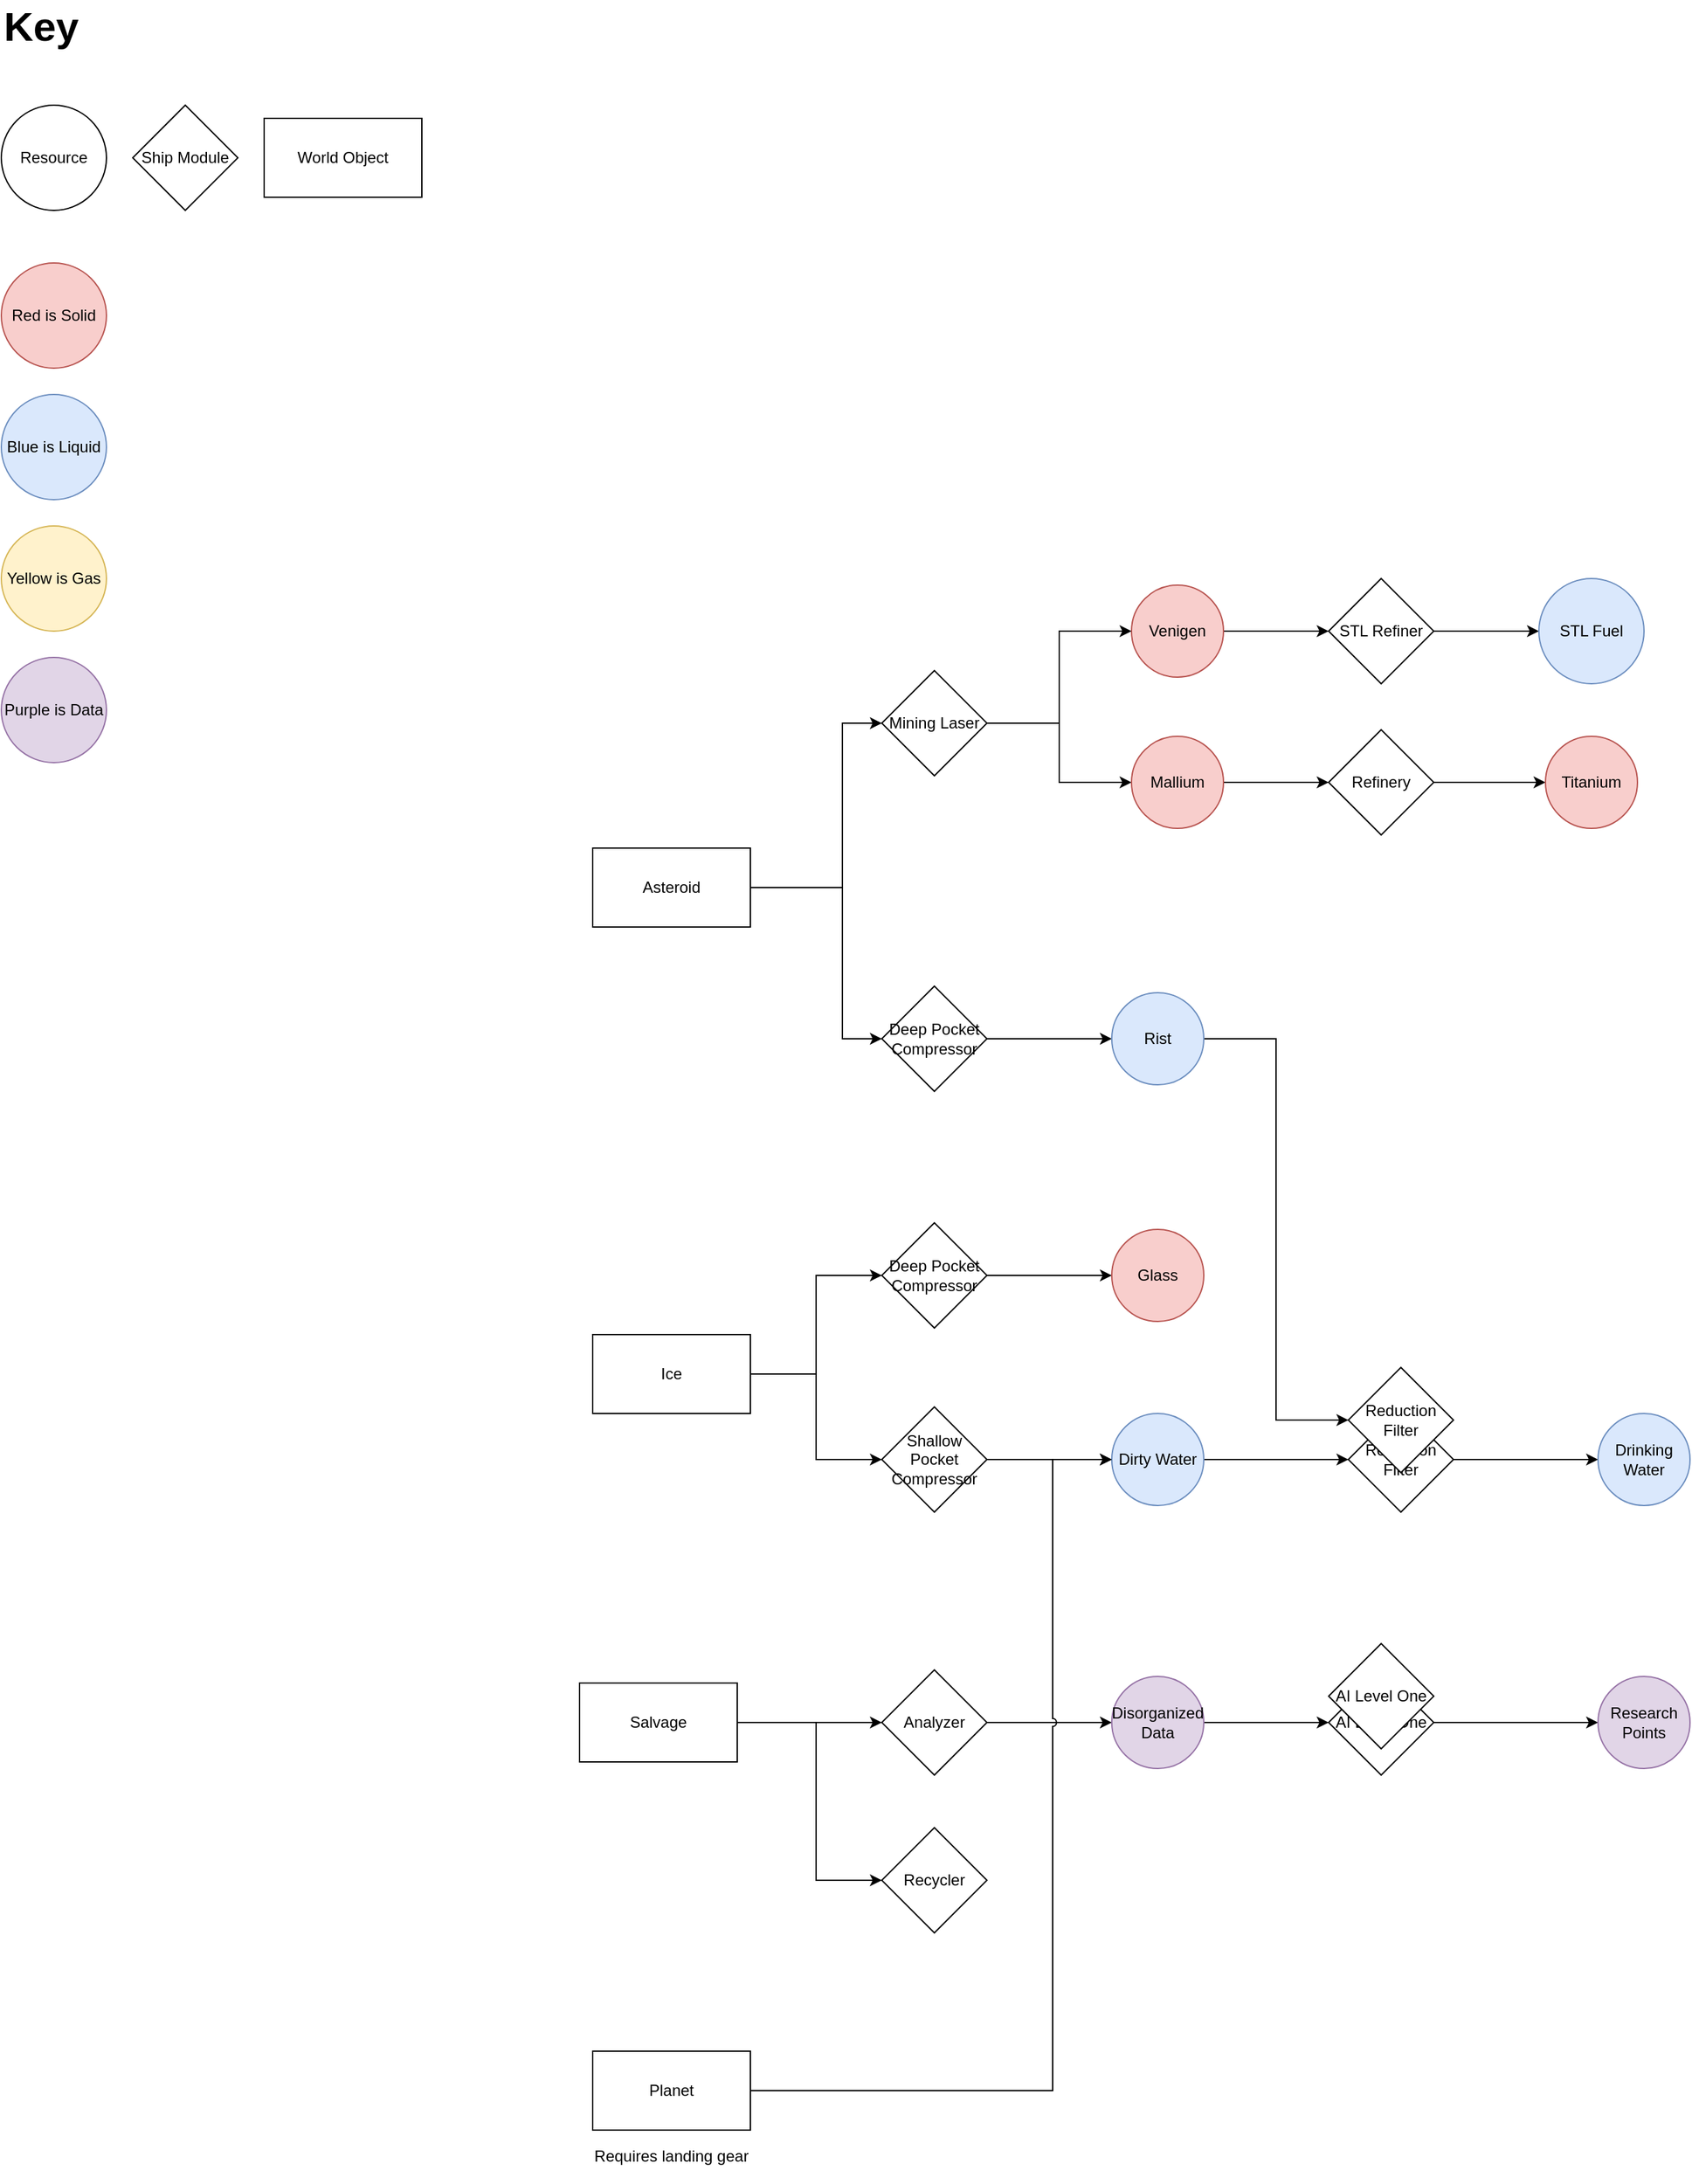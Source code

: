 <mxfile version="12.9.9" type="device" pages="2"><diagram id="HhZKLew-pOJ5jlHcJXqD" name="Design"><mxGraphModel dx="2224" dy="1159" grid="1" gridSize="10" guides="1" tooltips="1" connect="1" arrows="1" fold="1" page="1" pageScale="1" pageWidth="10000" pageHeight="10000" math="0" shadow="0"><root><mxCell id="0"/><mxCell id="1" parent="0"/><mxCell id="i6nn98BTby53m1oSvnNL-2" style="edgeStyle=none;rounded=0;orthogonalLoop=1;jettySize=auto;html=1;" parent="1" source="O_BcnEEzEIdlYymAyEyp-2" target="O_BcnEEzEIdlYymAyEyp-7" edge="1"><mxGeometry relative="1" as="geometry"/></mxCell><mxCell id="O_BcnEEzEIdlYymAyEyp-2" value="Venigen" style="ellipse;whiteSpace=wrap;html=1;aspect=fixed;fillColor=#f8cecc;strokeColor=#b85450;" parent="1" vertex="1"><mxGeometry x="900" y="485" width="70" height="70" as="geometry"/></mxCell><mxCell id="i6nn98BTby53m1oSvnNL-1" style="edgeStyle=none;rounded=0;orthogonalLoop=1;jettySize=auto;html=1;" parent="1" source="O_BcnEEzEIdlYymAyEyp-7" target="O_BcnEEzEIdlYymAyEyp-9" edge="1"><mxGeometry relative="1" as="geometry"/></mxCell><mxCell id="O_BcnEEzEIdlYymAyEyp-7" value="STL Refiner" style="rhombus;whiteSpace=wrap;html=1;" parent="1" vertex="1"><mxGeometry x="1050" y="480" width="80" height="80" as="geometry"/></mxCell><mxCell id="O_BcnEEzEIdlYymAyEyp-9" value="STL Fuel" style="ellipse;whiteSpace=wrap;html=1;aspect=fixed;fillColor=#dae8fc;strokeColor=#6c8ebf;" parent="1" vertex="1"><mxGeometry x="1210" y="480" width="80" height="80" as="geometry"/></mxCell><mxCell id="i6nn98BTby53m1oSvnNL-3" value="Resource" style="ellipse;whiteSpace=wrap;html=1;aspect=fixed;" parent="1" vertex="1"><mxGeometry x="40" y="120" width="80" height="80" as="geometry"/></mxCell><mxCell id="i6nn98BTby53m1oSvnNL-4" value="Ship Module" style="rhombus;whiteSpace=wrap;html=1;" parent="1" vertex="1"><mxGeometry x="140" y="120" width="80" height="80" as="geometry"/></mxCell><mxCell id="i6nn98BTby53m1oSvnNL-5" value="World Object" style="rounded=0;whiteSpace=wrap;html=1;" parent="1" vertex="1"><mxGeometry x="240" y="130" width="120" height="60" as="geometry"/></mxCell><mxCell id="i6nn98BTby53m1oSvnNL-73" style="edgeStyle=orthogonalEdgeStyle;rounded=0;comic=0;jumpStyle=arc;orthogonalLoop=1;jettySize=auto;html=1;shadow=0;" parent="1" source="i6nn98BTby53m1oSvnNL-6" target="i6nn98BTby53m1oSvnNL-17" edge="1"><mxGeometry relative="1" as="geometry"><Array as="points"><mxPoint x="680" y="715"/><mxPoint x="680" y="830"/></Array></mxGeometry></mxCell><mxCell id="i6nn98BTby53m1oSvnNL-74" style="edgeStyle=orthogonalEdgeStyle;rounded=0;comic=0;jumpStyle=arc;orthogonalLoop=1;jettySize=auto;html=1;shadow=0;" parent="1" source="i6nn98BTby53m1oSvnNL-6" target="i6nn98BTby53m1oSvnNL-7" edge="1"><mxGeometry relative="1" as="geometry"><Array as="points"><mxPoint x="680" y="715"/><mxPoint x="680" y="590"/></Array></mxGeometry></mxCell><mxCell id="i6nn98BTby53m1oSvnNL-6" value="Asteroid" style="rounded=0;whiteSpace=wrap;html=1;" parent="1" vertex="1"><mxGeometry x="490" y="685" width="120" height="60" as="geometry"/></mxCell><mxCell id="i6nn98BTby53m1oSvnNL-75" style="edgeStyle=orthogonalEdgeStyle;rounded=0;comic=0;jumpStyle=arc;orthogonalLoop=1;jettySize=auto;html=1;shadow=0;" parent="1" source="i6nn98BTby53m1oSvnNL-7" target="i6nn98BTby53m1oSvnNL-10" edge="1"><mxGeometry relative="1" as="geometry"/></mxCell><mxCell id="i6nn98BTby53m1oSvnNL-76" style="edgeStyle=orthogonalEdgeStyle;rounded=0;comic=0;jumpStyle=arc;orthogonalLoop=1;jettySize=auto;html=1;shadow=0;" parent="1" source="i6nn98BTby53m1oSvnNL-7" target="O_BcnEEzEIdlYymAyEyp-2" edge="1"><mxGeometry relative="1" as="geometry"/></mxCell><mxCell id="i6nn98BTby53m1oSvnNL-7" value="Mining Laser" style="rhombus;whiteSpace=wrap;html=1;" parent="1" vertex="1"><mxGeometry x="710" y="550" width="80" height="80" as="geometry"/></mxCell><mxCell id="i6nn98BTby53m1oSvnNL-51" style="edgeStyle=orthogonalEdgeStyle;rounded=0;jumpStyle=arc;orthogonalLoop=1;jettySize=auto;html=1;" parent="1" source="i6nn98BTby53m1oSvnNL-10" target="i6nn98BTby53m1oSvnNL-50" edge="1"><mxGeometry relative="1" as="geometry"/></mxCell><mxCell id="i6nn98BTby53m1oSvnNL-10" value="Mallium" style="ellipse;whiteSpace=wrap;html=1;aspect=fixed;fillColor=#f8cecc;strokeColor=#b85450;" parent="1" vertex="1"><mxGeometry x="900" y="600" width="70" height="70" as="geometry"/></mxCell><mxCell id="i6nn98BTby53m1oSvnNL-71" style="edgeStyle=orthogonalEdgeStyle;rounded=0;comic=0;jumpStyle=arc;orthogonalLoop=1;jettySize=auto;html=1;shadow=0;" parent="1" source="i6nn98BTby53m1oSvnNL-12" target="i6nn98BTby53m1oSvnNL-29" edge="1"><mxGeometry relative="1" as="geometry"/></mxCell><mxCell id="i6nn98BTby53m1oSvnNL-72" style="edgeStyle=orthogonalEdgeStyle;rounded=0;comic=0;jumpStyle=arc;orthogonalLoop=1;jettySize=auto;html=1;shadow=0;" parent="1" source="i6nn98BTby53m1oSvnNL-12" target="i6nn98BTby53m1oSvnNL-21" edge="1"><mxGeometry relative="1" as="geometry"><Array as="points"><mxPoint x="660" y="1085"/><mxPoint x="660" y="1010"/></Array></mxGeometry></mxCell><mxCell id="i6nn98BTby53m1oSvnNL-12" value="Ice" style="rounded=0;whiteSpace=wrap;html=1;" parent="1" vertex="1"><mxGeometry x="490" y="1055" width="120" height="60" as="geometry"/></mxCell><mxCell id="i6nn98BTby53m1oSvnNL-14" value="Red is Solid" style="ellipse;whiteSpace=wrap;html=1;aspect=fixed;fillColor=#f8cecc;strokeColor=#b85450;" parent="1" vertex="1"><mxGeometry x="40" y="240" width="80" height="80" as="geometry"/></mxCell><mxCell id="i6nn98BTby53m1oSvnNL-15" value="Blue is Liquid" style="ellipse;whiteSpace=wrap;html=1;aspect=fixed;fillColor=#dae8fc;strokeColor=#6c8ebf;" parent="1" vertex="1"><mxGeometry x="40" y="340" width="80" height="80" as="geometry"/></mxCell><mxCell id="i6nn98BTby53m1oSvnNL-16" value="Yellow is Gas" style="ellipse;whiteSpace=wrap;html=1;aspect=fixed;fillColor=#fff2cc;strokeColor=#d6b656;" parent="1" vertex="1"><mxGeometry x="40" y="440" width="80" height="80" as="geometry"/></mxCell><mxCell id="i6nn98BTby53m1oSvnNL-20" style="edgeStyle=none;rounded=0;orthogonalLoop=1;jettySize=auto;html=1;" parent="1" source="i6nn98BTby53m1oSvnNL-17" target="i6nn98BTby53m1oSvnNL-19" edge="1"><mxGeometry relative="1" as="geometry"/></mxCell><mxCell id="i6nn98BTby53m1oSvnNL-17" value="Deep Pocket Compressor" style="rhombus;whiteSpace=wrap;html=1;" parent="1" vertex="1"><mxGeometry x="710" y="790" width="80" height="80" as="geometry"/></mxCell><mxCell id="i6nn98BTby53m1oSvnNL-47" style="edgeStyle=orthogonalEdgeStyle;rounded=0;jumpStyle=arc;orthogonalLoop=1;jettySize=auto;html=1;" parent="1" source="i6nn98BTby53m1oSvnNL-19" target="i6nn98BTby53m1oSvnNL-40" edge="1"><mxGeometry relative="1" as="geometry"><Array as="points"><mxPoint x="1010" y="830"/><mxPoint x="1010" y="1120"/></Array></mxGeometry></mxCell><mxCell id="i6nn98BTby53m1oSvnNL-19" value="Rist" style="ellipse;whiteSpace=wrap;html=1;aspect=fixed;fillColor=#dae8fc;strokeColor=#6c8ebf;" parent="1" vertex="1"><mxGeometry x="885" y="795" width="70" height="70" as="geometry"/></mxCell><mxCell id="i6nn98BTby53m1oSvnNL-35" style="edgeStyle=none;rounded=0;orthogonalLoop=1;jettySize=auto;html=1;" parent="1" source="i6nn98BTby53m1oSvnNL-21" target="i6nn98BTby53m1oSvnNL-34" edge="1"><mxGeometry relative="1" as="geometry"/></mxCell><mxCell id="i6nn98BTby53m1oSvnNL-21" value="Deep Pocket Compressor" style="rhombus;whiteSpace=wrap;html=1;" parent="1" vertex="1"><mxGeometry x="710" y="970" width="80" height="80" as="geometry"/></mxCell><mxCell id="i6nn98BTby53m1oSvnNL-26" style="edgeStyle=none;rounded=0;orthogonalLoop=1;jettySize=auto;html=1;" parent="1" source="i6nn98BTby53m1oSvnNL-23" target="i6nn98BTby53m1oSvnNL-25" edge="1"><mxGeometry relative="1" as="geometry"/></mxCell><mxCell id="i6nn98BTby53m1oSvnNL-23" value="Dirty Water" style="ellipse;whiteSpace=wrap;html=1;aspect=fixed;fillColor=#dae8fc;strokeColor=#6c8ebf;" parent="1" vertex="1"><mxGeometry x="885" y="1115" width="70" height="70" as="geometry"/></mxCell><mxCell id="i6nn98BTby53m1oSvnNL-28" style="edgeStyle=none;rounded=0;orthogonalLoop=1;jettySize=auto;html=1;" parent="1" source="i6nn98BTby53m1oSvnNL-25" target="i6nn98BTby53m1oSvnNL-27" edge="1"><mxGeometry relative="1" as="geometry"/></mxCell><mxCell id="i6nn98BTby53m1oSvnNL-25" value="Reduction Filter" style="rhombus;whiteSpace=wrap;html=1;" parent="1" vertex="1"><mxGeometry x="1065" y="1110" width="80" height="80" as="geometry"/></mxCell><mxCell id="i6nn98BTby53m1oSvnNL-27" value="Drinking Water" style="ellipse;whiteSpace=wrap;html=1;aspect=fixed;fillColor=#dae8fc;strokeColor=#6c8ebf;" parent="1" vertex="1"><mxGeometry x="1255" y="1115" width="70" height="70" as="geometry"/></mxCell><mxCell id="i6nn98BTby53m1oSvnNL-33" style="edgeStyle=none;rounded=0;orthogonalLoop=1;jettySize=auto;html=1;" parent="1" source="i6nn98BTby53m1oSvnNL-29" target="i6nn98BTby53m1oSvnNL-23" edge="1"><mxGeometry relative="1" as="geometry"/></mxCell><mxCell id="i6nn98BTby53m1oSvnNL-29" value="Shallow Pocket Compressor" style="rhombus;whiteSpace=wrap;html=1;" parent="1" vertex="1"><mxGeometry x="710" y="1110" width="80" height="80" as="geometry"/></mxCell><mxCell id="i6nn98BTby53m1oSvnNL-34" value="Glass" style="ellipse;whiteSpace=wrap;html=1;aspect=fixed;fillColor=#f8cecc;strokeColor=#b85450;" parent="1" vertex="1"><mxGeometry x="885" y="975" width="70" height="70" as="geometry"/></mxCell><mxCell id="i6nn98BTby53m1oSvnNL-40" value="Reduction Filter" style="rhombus;whiteSpace=wrap;html=1;" parent="1" vertex="1"><mxGeometry x="1065" y="1080" width="80" height="80" as="geometry"/></mxCell><mxCell id="i6nn98BTby53m1oSvnNL-53" style="edgeStyle=orthogonalEdgeStyle;rounded=0;jumpStyle=arc;orthogonalLoop=1;jettySize=auto;html=1;" parent="1" source="i6nn98BTby53m1oSvnNL-50" target="i6nn98BTby53m1oSvnNL-52" edge="1"><mxGeometry relative="1" as="geometry"/></mxCell><mxCell id="i6nn98BTby53m1oSvnNL-50" value="Refinery" style="rhombus;whiteSpace=wrap;html=1;" parent="1" vertex="1"><mxGeometry x="1050" y="595" width="80" height="80" as="geometry"/></mxCell><mxCell id="i6nn98BTby53m1oSvnNL-52" value="Titanium" style="ellipse;whiteSpace=wrap;html=1;aspect=fixed;fillColor=#f8cecc;strokeColor=#b85450;collapsible=0;container=0;expand=1;editable=1;autosize=0;fixDash=0;snapToPoint=0;portConstraintRotation=0;treeFolding=0;treeMoving=0;" parent="1" vertex="1"><mxGeometry x="1215" y="600" width="70" height="70" as="geometry"><mxRectangle x="1215" y="600" width="80" height="20" as="alternateBounds"/></mxGeometry></mxCell><mxCell id="i6nn98BTby53m1oSvnNL-55" value="&lt;font size=&quot;1&quot;&gt;&lt;b style=&quot;font-size: 31px&quot;&gt;Key&lt;/b&gt;&lt;/font&gt;" style="text;html=1;strokeColor=none;fillColor=none;align=left;verticalAlign=middle;whiteSpace=wrap;rounded=0;" parent="1" vertex="1"><mxGeometry x="40" y="40" width="120" height="40" as="geometry"/></mxCell><mxCell id="i6nn98BTby53m1oSvnNL-57" value="Purple is Data" style="ellipse;whiteSpace=wrap;html=1;aspect=fixed;fillColor=#e1d5e7;strokeColor=#9673a6;" parent="1" vertex="1"><mxGeometry x="40" y="540" width="80" height="80" as="geometry"/></mxCell><mxCell id="i6nn98BTby53m1oSvnNL-62" style="edgeStyle=orthogonalEdgeStyle;rounded=0;comic=0;jumpStyle=arc;orthogonalLoop=1;jettySize=auto;html=1;shadow=0;" parent="1" source="i6nn98BTby53m1oSvnNL-59" target="i6nn98BTby53m1oSvnNL-61" edge="1"><mxGeometry relative="1" as="geometry"/></mxCell><mxCell id="i6nn98BTby53m1oSvnNL-70" style="edgeStyle=orthogonalEdgeStyle;rounded=0;comic=0;jumpStyle=arc;orthogonalLoop=1;jettySize=auto;html=1;shadow=0;" parent="1" source="i6nn98BTby53m1oSvnNL-59" target="i6nn98BTby53m1oSvnNL-69" edge="1"><mxGeometry relative="1" as="geometry"><Array as="points"><mxPoint x="660" y="1350"/><mxPoint x="660" y="1470"/></Array></mxGeometry></mxCell><mxCell id="i6nn98BTby53m1oSvnNL-59" value="Salvage" style="rounded=0;whiteSpace=wrap;html=1;comic=0;glass=0;arcSize=0;" parent="1" vertex="1"><mxGeometry x="480" y="1320" width="120" height="60" as="geometry"/></mxCell><mxCell id="i6nn98BTby53m1oSvnNL-64" style="edgeStyle=orthogonalEdgeStyle;rounded=0;comic=0;jumpStyle=arc;orthogonalLoop=1;jettySize=auto;html=1;shadow=0;" parent="1" source="i6nn98BTby53m1oSvnNL-61" target="i6nn98BTby53m1oSvnNL-63" edge="1"><mxGeometry relative="1" as="geometry"/></mxCell><mxCell id="i6nn98BTby53m1oSvnNL-61" value="Analyzer" style="rhombus;whiteSpace=wrap;html=1;" parent="1" vertex="1"><mxGeometry x="710" y="1310" width="80" height="80" as="geometry"/></mxCell><mxCell id="i6nn98BTby53m1oSvnNL-66" style="edgeStyle=orthogonalEdgeStyle;rounded=0;comic=0;jumpStyle=arc;orthogonalLoop=1;jettySize=auto;html=1;shadow=0;" parent="1" source="i6nn98BTby53m1oSvnNL-63" target="i6nn98BTby53m1oSvnNL-65" edge="1"><mxGeometry relative="1" as="geometry"/></mxCell><mxCell id="i6nn98BTby53m1oSvnNL-63" value="Disorganized Data" style="ellipse;whiteSpace=wrap;html=1;aspect=fixed;fillColor=#e1d5e7;strokeColor=#9673a6;" parent="1" vertex="1"><mxGeometry x="885" y="1315" width="70" height="70" as="geometry"/></mxCell><mxCell id="i6nn98BTby53m1oSvnNL-68" style="edgeStyle=orthogonalEdgeStyle;rounded=0;comic=0;jumpStyle=arc;orthogonalLoop=1;jettySize=auto;html=1;shadow=0;" parent="1" source="i6nn98BTby53m1oSvnNL-65" target="i6nn98BTby53m1oSvnNL-67" edge="1"><mxGeometry relative="1" as="geometry"/></mxCell><mxCell id="i6nn98BTby53m1oSvnNL-65" value="AI Level One" style="rhombus;whiteSpace=wrap;html=1;" parent="1" vertex="1"><mxGeometry x="1050" y="1310" width="80" height="80" as="geometry"/></mxCell><mxCell id="i6nn98BTby53m1oSvnNL-67" value="Research Points" style="ellipse;whiteSpace=wrap;html=1;aspect=fixed;fillColor=#e1d5e7;strokeColor=#9673a6;" parent="1" vertex="1"><mxGeometry x="1255" y="1315" width="70" height="70" as="geometry"/></mxCell><mxCell id="i6nn98BTby53m1oSvnNL-69" value="Recycler" style="rhombus;whiteSpace=wrap;html=1;" parent="1" vertex="1"><mxGeometry x="710" y="1430" width="80" height="80" as="geometry"/></mxCell><mxCell id="i6nn98BTby53m1oSvnNL-77" value="AI Level One" style="rhombus;whiteSpace=wrap;html=1;" parent="1" vertex="1"><mxGeometry x="1050" y="1290" width="80" height="80" as="geometry"/></mxCell><mxCell id="i6nn98BTby53m1oSvnNL-80" style="edgeStyle=orthogonalEdgeStyle;rounded=0;comic=0;jumpStyle=arc;orthogonalLoop=1;jettySize=auto;html=1;shadow=0;" parent="1" source="i6nn98BTby53m1oSvnNL-79" target="i6nn98BTby53m1oSvnNL-23" edge="1"><mxGeometry relative="1" as="geometry"><Array as="points"><mxPoint x="840" y="1630"/><mxPoint x="840" y="1150"/></Array></mxGeometry></mxCell><mxCell id="i6nn98BTby53m1oSvnNL-83" value="" style="group" parent="1" vertex="1" connectable="0"><mxGeometry x="490" y="1600" width="120" height="100" as="geometry"/></mxCell><mxCell id="i6nn98BTby53m1oSvnNL-79" value="Planet" style="rounded=0;whiteSpace=wrap;html=1;comic=0;glass=0;arcSize=0;" parent="i6nn98BTby53m1oSvnNL-83" vertex="1"><mxGeometry width="120" height="60" as="geometry"/></mxCell><mxCell id="i6nn98BTby53m1oSvnNL-82" value="Requires landing gear" style="text;html=1;strokeColor=none;fillColor=none;align=center;verticalAlign=middle;whiteSpace=wrap;rounded=0;glass=0;comic=0;" parent="i6nn98BTby53m1oSvnNL-83" vertex="1"><mxGeometry y="60" width="120" height="40" as="geometry"/></mxCell></root></mxGraphModel></diagram><diagram id="ep1ijN3KeGDIrlCrnM7g" name="Skill Tree"><mxGraphModel dx="1853" dy="966" grid="1" gridSize="10" guides="1" tooltips="1" connect="1" arrows="1" fold="1" page="1" pageScale="1" pageWidth="10000" pageHeight="10000" math="0" shadow="0"><root><mxCell id="VPH_EbLi2J_3loD2lDYe-0"/><mxCell id="VPH_EbLi2J_3loD2lDYe-1" parent="VPH_EbLi2J_3loD2lDYe-0"/><mxCell id="fEThVqke3jRmdGfDTO-H-0" value="Item Recipe" style="whiteSpace=wrap;html=1;aspect=fixed;fillColor=#d5e8d4;strokeColor=#82b366;" parent="VPH_EbLi2J_3loD2lDYe-1" vertex="1"><mxGeometry x="4940" y="3350" width="80" height="80" as="geometry"/></mxCell><mxCell id="fEThVqke3jRmdGfDTO-H-1" value="Passive" style="ellipse;whiteSpace=wrap;html=1;aspect=fixed;" parent="VPH_EbLi2J_3loD2lDYe-1" vertex="1"><mxGeometry x="4940" y="3450" width="80" height="80" as="geometry"/></mxCell><mxCell id="E9Fh-mSvL0C5o2dJ9umS-6" style="edgeStyle=none;rounded=0;orthogonalLoop=1;jettySize=auto;html=1;endArrow=none;endFill=0;" parent="VPH_EbLi2J_3loD2lDYe-1" source="fEThVqke3jRmdGfDTO-H-2" target="E9Fh-mSvL0C5o2dJ9umS-4" edge="1"><mxGeometry relative="1" as="geometry"/></mxCell><mxCell id="fEThVqke3jRmdGfDTO-H-2" value="Advent" style="rhombus;whiteSpace=wrap;html=1;fillColor=#fff2cc;strokeColor=#d6b656;" parent="VPH_EbLi2J_3loD2lDYe-1" vertex="1"><mxGeometry x="5010" y="4700" width="100" height="100" as="geometry"/></mxCell><mxCell id="5ucX8pYnxIDFwo0B5FJc-43" style="edgeStyle=none;rounded=0;orthogonalLoop=1;jettySize=auto;html=1;" parent="VPH_EbLi2J_3loD2lDYe-1" source="fEThVqke3jRmdGfDTO-H-3" target="fEThVqke3jRmdGfDTO-H-4" edge="1"><mxGeometry relative="1" as="geometry"/></mxCell><mxCell id="fEThVqke3jRmdGfDTO-H-3" value="Cargo" style="ellipse;whiteSpace=wrap;html=1;aspect=fixed;" parent="VPH_EbLi2J_3loD2lDYe-1" vertex="1"><mxGeometry x="5020" y="3740" width="80" height="80" as="geometry"/></mxCell><mxCell id="5ucX8pYnxIDFwo0B5FJc-42" style="edgeStyle=none;rounded=0;orthogonalLoop=1;jettySize=auto;html=1;" parent="VPH_EbLi2J_3loD2lDYe-1" source="fEThVqke3jRmdGfDTO-H-4" target="fEThVqke3jRmdGfDTO-H-5" edge="1"><mxGeometry relative="1" as="geometry"/></mxCell><mxCell id="fEThVqke3jRmdGfDTO-H-4" value="STL" style="whiteSpace=wrap;html=1;aspect=fixed;fillColor=#d5e8d4;strokeColor=#82b366;" parent="VPH_EbLi2J_3loD2lDYe-1" vertex="1"><mxGeometry x="5020" y="3870" width="80" height="80" as="geometry"/></mxCell><mxCell id="5ucX8pYnxIDFwo0B5FJc-44" style="edgeStyle=none;rounded=0;orthogonalLoop=1;jettySize=auto;html=1;" parent="VPH_EbLi2J_3loD2lDYe-1" source="fEThVqke3jRmdGfDTO-H-5" target="fEThVqke3jRmdGfDTO-H-9" edge="1"><mxGeometry relative="1" as="geometry"/></mxCell><mxCell id="fEThVqke3jRmdGfDTO-H-5" value="Fuel Efficiency" style="ellipse;whiteSpace=wrap;html=1;aspect=fixed;" parent="VPH_EbLi2J_3loD2lDYe-1" vertex="1"><mxGeometry x="5020" y="4000" width="80" height="80" as="geometry"/></mxCell><mxCell id="fEThVqke3jRmdGfDTO-H-8" value="Module Recipe" style="shape=trapezoid;perimeter=trapezoidPerimeter;whiteSpace=wrap;html=1;fillColor=#e1d5e7;strokeColor=#9673a6;" parent="VPH_EbLi2J_3loD2lDYe-1" vertex="1"><mxGeometry x="5060" y="3460" width="120" height="60" as="geometry"/></mxCell><mxCell id="fEThVqke3jRmdGfDTO-H-19" style="edgeStyle=none;rounded=0;orthogonalLoop=1;jettySize=auto;html=1;endArrow=none;endFill=0;" parent="VPH_EbLi2J_3loD2lDYe-1" source="fEThVqke3jRmdGfDTO-H-9" target="fEThVqke3jRmdGfDTO-H-16" edge="1"><mxGeometry relative="1" as="geometry"/></mxCell><mxCell id="5ucX8pYnxIDFwo0B5FJc-40" style="edgeStyle=none;rounded=0;orthogonalLoop=1;jettySize=auto;html=1;endArrow=none;endFill=0;" parent="VPH_EbLi2J_3loD2lDYe-1" source="fEThVqke3jRmdGfDTO-H-9" target="fEThVqke3jRmdGfDTO-H-33" edge="1"><mxGeometry relative="1" as="geometry"/></mxCell><mxCell id="5ucX8pYnxIDFwo0B5FJc-45" style="edgeStyle=none;rounded=0;orthogonalLoop=1;jettySize=auto;html=1;endArrow=none;endFill=0;" parent="VPH_EbLi2J_3loD2lDYe-1" source="fEThVqke3jRmdGfDTO-H-9" target="E9Fh-mSvL0C5o2dJ9umS-0" edge="1"><mxGeometry relative="1" as="geometry"/></mxCell><mxCell id="fEThVqke3jRmdGfDTO-H-9" value="Salvager MK1" style="shape=trapezoid;perimeter=trapezoidPerimeter;whiteSpace=wrap;html=1;fillColor=#e1d5e7;strokeColor=#9673a6;" parent="VPH_EbLi2J_3loD2lDYe-1" vertex="1"><mxGeometry x="5000" y="4170" width="120" height="60" as="geometry"/></mxCell><mxCell id="fEThVqke3jRmdGfDTO-H-53" style="edgeStyle=none;rounded=0;orthogonalLoop=1;jettySize=auto;html=1;endArrow=none;endFill=0;" parent="VPH_EbLi2J_3loD2lDYe-1" source="fEThVqke3jRmdGfDTO-H-13" target="fEThVqke3jRmdGfDTO-H-31" edge="1"><mxGeometry relative="1" as="geometry"/></mxCell><mxCell id="fEThVqke3jRmdGfDTO-H-13" value="Cargo" style="ellipse;whiteSpace=wrap;html=1;aspect=fixed;" parent="VPH_EbLi2J_3loD2lDYe-1" vertex="1"><mxGeometry x="5490" y="4430" width="80" height="80" as="geometry"/></mxCell><mxCell id="fEThVqke3jRmdGfDTO-H-20" style="edgeStyle=none;rounded=0;orthogonalLoop=1;jettySize=auto;html=1;endArrow=none;endFill=0;" parent="VPH_EbLi2J_3loD2lDYe-1" source="fEThVqke3jRmdGfDTO-H-16" target="fEThVqke3jRmdGfDTO-H-17" edge="1"><mxGeometry relative="1" as="geometry"/></mxCell><mxCell id="fEThVqke3jRmdGfDTO-H-16" value="Cargo" style="ellipse;whiteSpace=wrap;html=1;aspect=fixed;" parent="VPH_EbLi2J_3loD2lDYe-1" vertex="1"><mxGeometry x="5330" y="4380" width="80" height="80" as="geometry"/></mxCell><mxCell id="fEThVqke3jRmdGfDTO-H-21" style="edgeStyle=none;rounded=0;orthogonalLoop=1;jettySize=auto;html=1;endArrow=none;endFill=0;" parent="VPH_EbLi2J_3loD2lDYe-1" source="fEThVqke3jRmdGfDTO-H-17" target="fEThVqke3jRmdGfDTO-H-18" edge="1"><mxGeometry relative="1" as="geometry"/></mxCell><mxCell id="fEThVqke3jRmdGfDTO-H-17" value="Cargo" style="ellipse;whiteSpace=wrap;html=1;aspect=fixed;" parent="VPH_EbLi2J_3loD2lDYe-1" vertex="1"><mxGeometry x="5380" y="4490" width="80" height="80" as="geometry"/></mxCell><mxCell id="fEThVqke3jRmdGfDTO-H-22" style="edgeStyle=none;rounded=0;orthogonalLoop=1;jettySize=auto;html=1;endArrow=none;endFill=0;" parent="VPH_EbLi2J_3loD2lDYe-1" source="fEThVqke3jRmdGfDTO-H-18" target="fEThVqke3jRmdGfDTO-H-13" edge="1"><mxGeometry relative="1" as="geometry"/></mxCell><mxCell id="fEThVqke3jRmdGfDTO-H-24" style="edgeStyle=none;rounded=0;orthogonalLoop=1;jettySize=auto;html=1;endArrow=none;endFill=0;" parent="VPH_EbLi2J_3loD2lDYe-1" source="fEThVqke3jRmdGfDTO-H-18" target="fEThVqke3jRmdGfDTO-H-23" edge="1"><mxGeometry relative="1" as="geometry"/></mxCell><mxCell id="5ucX8pYnxIDFwo0B5FJc-17" style="edgeStyle=none;rounded=0;orthogonalLoop=1;jettySize=auto;html=1;endArrow=none;endFill=0;" parent="VPH_EbLi2J_3loD2lDYe-1" source="fEThVqke3jRmdGfDTO-H-18" target="5ucX8pYnxIDFwo0B5FJc-9" edge="1"><mxGeometry relative="1" as="geometry"/></mxCell><mxCell id="fEThVqke3jRmdGfDTO-H-18" value="Cargo" style="ellipse;whiteSpace=wrap;html=1;aspect=fixed;" parent="VPH_EbLi2J_3loD2lDYe-1" vertex="1"><mxGeometry x="5490" y="4560" width="80" height="80" as="geometry"/></mxCell><mxCell id="fEThVqke3jRmdGfDTO-H-28" style="edgeStyle=none;rounded=0;orthogonalLoop=1;jettySize=auto;html=1;endArrow=none;endFill=0;" parent="VPH_EbLi2J_3loD2lDYe-1" source="fEThVqke3jRmdGfDTO-H-23" target="fEThVqke3jRmdGfDTO-H-25" edge="1"><mxGeometry relative="1" as="geometry"/></mxCell><mxCell id="fEThVqke3jRmdGfDTO-H-23" value="Cargo" style="ellipse;whiteSpace=wrap;html=1;aspect=fixed;" parent="VPH_EbLi2J_3loD2lDYe-1" vertex="1"><mxGeometry x="5490" y="4860" width="80" height="80" as="geometry"/></mxCell><mxCell id="fEThVqke3jRmdGfDTO-H-29" style="edgeStyle=none;rounded=0;orthogonalLoop=1;jettySize=auto;html=1;endArrow=none;endFill=0;" parent="VPH_EbLi2J_3loD2lDYe-1" source="fEThVqke3jRmdGfDTO-H-25" target="fEThVqke3jRmdGfDTO-H-26" edge="1"><mxGeometry relative="1" as="geometry"/></mxCell><mxCell id="fEThVqke3jRmdGfDTO-H-25" value="Cargo" style="ellipse;whiteSpace=wrap;html=1;aspect=fixed;" parent="VPH_EbLi2J_3loD2lDYe-1" vertex="1"><mxGeometry x="5400" y="4960" width="80" height="80" as="geometry"/></mxCell><mxCell id="fEThVqke3jRmdGfDTO-H-57" style="edgeStyle=none;rounded=0;orthogonalLoop=1;jettySize=auto;html=1;endArrow=none;endFill=0;" parent="VPH_EbLi2J_3loD2lDYe-1" source="fEThVqke3jRmdGfDTO-H-26" target="fEThVqke3jRmdGfDTO-H-56" edge="1"><mxGeometry relative="1" as="geometry"/></mxCell><mxCell id="5ucX8pYnxIDFwo0B5FJc-18" style="edgeStyle=none;rounded=0;orthogonalLoop=1;jettySize=auto;html=1;endArrow=none;endFill=0;" parent="VPH_EbLi2J_3loD2lDYe-1" source="fEThVqke3jRmdGfDTO-H-26" target="E9Fh-mSvL0C5o2dJ9umS-21" edge="1"><mxGeometry relative="1" as="geometry"/></mxCell><mxCell id="fEThVqke3jRmdGfDTO-H-26" value="Cargo" style="ellipse;whiteSpace=wrap;html=1;aspect=fixed;" parent="VPH_EbLi2J_3loD2lDYe-1" vertex="1"><mxGeometry x="5490" y="5060" width="80" height="80" as="geometry"/></mxCell><mxCell id="fEThVqke3jRmdGfDTO-H-31" value="Asteroid Miner MK1" style="shape=trapezoid;perimeter=trapezoidPerimeter;whiteSpace=wrap;html=1;fillColor=#e1d5e7;strokeColor=#9673a6;" parent="VPH_EbLi2J_3loD2lDYe-1" vertex="1"><mxGeometry x="5470" y="4320" width="120" height="60" as="geometry"/></mxCell><mxCell id="fEThVqke3jRmdGfDTO-H-37" style="edgeStyle=none;rounded=0;orthogonalLoop=1;jettySize=auto;html=1;endArrow=none;endFill=0;" parent="VPH_EbLi2J_3loD2lDYe-1" source="fEThVqke3jRmdGfDTO-H-33" target="fEThVqke3jRmdGfDTO-H-35" edge="1"><mxGeometry relative="1" as="geometry"/></mxCell><mxCell id="fEThVqke3jRmdGfDTO-H-33" value="Fuel Efficiency" style="ellipse;whiteSpace=wrap;html=1;aspect=fixed;" parent="VPH_EbLi2J_3loD2lDYe-1" vertex="1"><mxGeometry x="4724.31" y="4380" width="80" height="80" as="geometry"/></mxCell><mxCell id="KXoXmnpvdPJkoNiRUaDX-16" style="edgeStyle=none;rounded=0;orthogonalLoop=1;jettySize=auto;html=1;endArrow=none;endFill=0;" parent="VPH_EbLi2J_3loD2lDYe-1" source="fEThVqke3jRmdGfDTO-H-35" target="fEThVqke3jRmdGfDTO-H-36" edge="1"><mxGeometry relative="1" as="geometry"/></mxCell><mxCell id="fEThVqke3jRmdGfDTO-H-35" value="Fuel Efficiency" style="ellipse;whiteSpace=wrap;html=1;aspect=fixed;" parent="VPH_EbLi2J_3loD2lDYe-1" vertex="1"><mxGeometry x="4664.31" y="4490" width="80" height="80" as="geometry"/></mxCell><mxCell id="fEThVqke3jRmdGfDTO-H-40" style="edgeStyle=none;rounded=0;orthogonalLoop=1;jettySize=auto;html=1;endArrow=none;endFill=0;" parent="VPH_EbLi2J_3loD2lDYe-1" source="fEThVqke3jRmdGfDTO-H-36" target="fEThVqke3jRmdGfDTO-H-39" edge="1"><mxGeometry relative="1" as="geometry"/></mxCell><mxCell id="fEThVqke3jRmdGfDTO-H-50" style="edgeStyle=none;rounded=0;orthogonalLoop=1;jettySize=auto;html=1;endArrow=none;endFill=0;" parent="VPH_EbLi2J_3loD2lDYe-1" source="fEThVqke3jRmdGfDTO-H-36" target="fEThVqke3jRmdGfDTO-H-44" edge="1"><mxGeometry relative="1" as="geometry"/></mxCell><mxCell id="fEThVqke3jRmdGfDTO-H-36" value="Fuel Efficiency" style="ellipse;whiteSpace=wrap;html=1;aspect=fixed;" parent="VPH_EbLi2J_3loD2lDYe-1" vertex="1"><mxGeometry x="4534.31" y="4560" width="80" height="80" as="geometry"/></mxCell><mxCell id="fEThVqke3jRmdGfDTO-H-51" style="edgeStyle=none;rounded=0;orthogonalLoop=1;jettySize=auto;html=1;endArrow=none;endFill=0;" parent="VPH_EbLi2J_3loD2lDYe-1" source="fEThVqke3jRmdGfDTO-H-39" target="fEThVqke3jRmdGfDTO-H-49" edge="1"><mxGeometry relative="1" as="geometry"/></mxCell><mxCell id="fEThVqke3jRmdGfDTO-H-39" value="Fuel Efficiency" style="ellipse;whiteSpace=wrap;html=1;aspect=fixed;" parent="VPH_EbLi2J_3loD2lDYe-1" vertex="1"><mxGeometry x="4534.31" y="4430" width="80" height="80" as="geometry"/></mxCell><mxCell id="fEThVqke3jRmdGfDTO-H-41" value="Concord" style="rhombus;whiteSpace=wrap;html=1;fillColor=#fff2cc;strokeColor=#d6b656;" parent="VPH_EbLi2J_3loD2lDYe-1" vertex="1"><mxGeometry x="4420" y="4950" width="100" height="100" as="geometry"/></mxCell><mxCell id="fEThVqke3jRmdGfDTO-H-43" style="edgeStyle=none;rounded=0;orthogonalLoop=1;jettySize=auto;html=1;endArrow=none;endFill=0;" parent="VPH_EbLi2J_3loD2lDYe-1" source="fEThVqke3jRmdGfDTO-H-44" target="fEThVqke3jRmdGfDTO-H-46" edge="1"><mxGeometry relative="1" as="geometry"/></mxCell><mxCell id="fEThVqke3jRmdGfDTO-H-44" value="Fuel Effiency" style="ellipse;whiteSpace=wrap;html=1;aspect=fixed;" parent="VPH_EbLi2J_3loD2lDYe-1" vertex="1"><mxGeometry x="4530" y="4860" width="80" height="80" as="geometry"/></mxCell><mxCell id="fEThVqke3jRmdGfDTO-H-45" style="edgeStyle=none;rounded=0;orthogonalLoop=1;jettySize=auto;html=1;endArrow=none;endFill=0;" parent="VPH_EbLi2J_3loD2lDYe-1" source="fEThVqke3jRmdGfDTO-H-46" target="fEThVqke3jRmdGfDTO-H-48" edge="1"><mxGeometry relative="1" as="geometry"/></mxCell><mxCell id="fEThVqke3jRmdGfDTO-H-46" value="&lt;div&gt;Fuel Effiency&lt;br&gt;&lt;/div&gt;" style="ellipse;whiteSpace=wrap;html=1;aspect=fixed;" parent="VPH_EbLi2J_3loD2lDYe-1" vertex="1"><mxGeometry x="4630" y="4960" width="80" height="80" as="geometry"/></mxCell><mxCell id="fEThVqke3jRmdGfDTO-H-52" style="edgeStyle=none;rounded=0;orthogonalLoop=1;jettySize=auto;html=1;endArrow=none;endFill=0;" parent="VPH_EbLi2J_3loD2lDYe-1" source="fEThVqke3jRmdGfDTO-H-48" target="fEThVqke3jRmdGfDTO-H-41" edge="1"><mxGeometry relative="1" as="geometry"/></mxCell><mxCell id="5ucX8pYnxIDFwo0B5FJc-24" style="edgeStyle=none;rounded=0;orthogonalLoop=1;jettySize=auto;html=1;endArrow=none;endFill=0;" parent="VPH_EbLi2J_3loD2lDYe-1" source="fEThVqke3jRmdGfDTO-H-48" target="fEThVqke3jRmdGfDTO-H-58" edge="1"><mxGeometry relative="1" as="geometry"/></mxCell><mxCell id="fEThVqke3jRmdGfDTO-H-48" value="Fuel Effiency" style="ellipse;whiteSpace=wrap;html=1;aspect=fixed;" parent="VPH_EbLi2J_3loD2lDYe-1" vertex="1"><mxGeometry x="4530" y="5060" width="80" height="80" as="geometry"/></mxCell><mxCell id="fEThVqke3jRmdGfDTO-H-49" value="Foreman MK1" style="shape=trapezoid;perimeter=trapezoidPerimeter;whiteSpace=wrap;html=1;fillColor=#e1d5e7;strokeColor=#9673a6;" parent="VPH_EbLi2J_3loD2lDYe-1" vertex="1"><mxGeometry x="4514.31" y="4320" width="120" height="60" as="geometry"/></mxCell><mxCell id="KXoXmnpvdPJkoNiRUaDX-23" style="edgeStyle=none;rounded=0;orthogonalLoop=1;jettySize=auto;html=1;endArrow=none;endFill=0;" parent="VPH_EbLi2J_3loD2lDYe-1" source="fEThVqke3jRmdGfDTO-H-56" target="KXoXmnpvdPJkoNiRUaDX-1" edge="1"><mxGeometry relative="1" as="geometry"/></mxCell><mxCell id="fEThVqke3jRmdGfDTO-H-56" value="Prospector" style="rhombus;whiteSpace=wrap;html=1;fillColor=#fff2cc;strokeColor=#d6b656;" parent="VPH_EbLi2J_3loD2lDYe-1" vertex="1"><mxGeometry x="5580" y="4950" width="100" height="100" as="geometry"/></mxCell><mxCell id="fEThVqke3jRmdGfDTO-H-64" style="edgeStyle=none;rounded=0;orthogonalLoop=1;jettySize=auto;html=1;endArrow=none;endFill=0;" parent="VPH_EbLi2J_3loD2lDYe-1" source="fEThVqke3jRmdGfDTO-H-58" target="fEThVqke3jRmdGfDTO-H-62" edge="1"><mxGeometry relative="1" as="geometry"/></mxCell><mxCell id="fEThVqke3jRmdGfDTO-H-58" value="&lt;div&gt;Fuel Tank Size&lt;/div&gt;" style="ellipse;whiteSpace=wrap;html=1;aspect=fixed;" parent="VPH_EbLi2J_3loD2lDYe-1" vertex="1"><mxGeometry x="4525" y="5440" width="80" height="80" as="geometry"/></mxCell><mxCell id="fEThVqke3jRmdGfDTO-H-65" style="edgeStyle=none;rounded=0;orthogonalLoop=1;jettySize=auto;html=1;endArrow=none;endFill=0;" parent="VPH_EbLi2J_3loD2lDYe-1" source="fEThVqke3jRmdGfDTO-H-62" target="fEThVqke3jRmdGfDTO-H-63" edge="1"><mxGeometry relative="1" as="geometry"/></mxCell><mxCell id="KXoXmnpvdPJkoNiRUaDX-24" style="edgeStyle=none;rounded=0;orthogonalLoop=1;jettySize=auto;html=1;endArrow=none;endFill=0;" parent="VPH_EbLi2J_3loD2lDYe-1" source="fEThVqke3jRmdGfDTO-H-62" target="_NlaZIrb94Ru7u0wJuVu-6" edge="1"><mxGeometry relative="1" as="geometry"/></mxCell><mxCell id="fEThVqke3jRmdGfDTO-H-62" value="&lt;div&gt;Fuel Tank Size&lt;/div&gt;" style="ellipse;whiteSpace=wrap;html=1;aspect=fixed;" parent="VPH_EbLi2J_3loD2lDYe-1" vertex="1"><mxGeometry x="4425" y="5550" width="80" height="80" as="geometry"/></mxCell><mxCell id="_NlaZIrb94Ru7u0wJuVu-2" style="edgeStyle=none;rounded=0;orthogonalLoop=1;jettySize=auto;html=1;endArrow=none;endFill=0;" parent="VPH_EbLi2J_3loD2lDYe-1" source="fEThVqke3jRmdGfDTO-H-63" target="_NlaZIrb94Ru7u0wJuVu-0" edge="1"><mxGeometry relative="1" as="geometry"/></mxCell><mxCell id="KXoXmnpvdPJkoNiRUaDX-32" style="edgeStyle=none;rounded=0;orthogonalLoop=1;jettySize=auto;html=1;endArrow=none;endFill=0;" parent="VPH_EbLi2J_3loD2lDYe-1" source="fEThVqke3jRmdGfDTO-H-63" target="KXoXmnpvdPJkoNiRUaDX-26" edge="1"><mxGeometry relative="1" as="geometry"/></mxCell><mxCell id="fEThVqke3jRmdGfDTO-H-63" value="&lt;div&gt;Fuel Tank Size&lt;/div&gt;" style="ellipse;whiteSpace=wrap;html=1;aspect=fixed;" parent="VPH_EbLi2J_3loD2lDYe-1" vertex="1"><mxGeometry x="4525" y="5640" width="80" height="80" as="geometry"/></mxCell><mxCell id="_NlaZIrb94Ru7u0wJuVu-0" value="STL 2" style="whiteSpace=wrap;html=1;aspect=fixed;fillColor=#d5e8d4;strokeColor=#82b366;" parent="VPH_EbLi2J_3loD2lDYe-1" vertex="1"><mxGeometry x="4635" y="5540" width="80" height="80" as="geometry"/></mxCell><mxCell id="_NlaZIrb94Ru7u0wJuVu-1" value="Ship Recipe&lt;br&gt;" style="rhombus;whiteSpace=wrap;html=1;fillColor=#fff2cc;strokeColor=#d6b656;" parent="VPH_EbLi2J_3loD2lDYe-1" vertex="1"><mxGeometry x="5070" y="3340" width="100" height="100" as="geometry"/></mxCell><mxCell id="_NlaZIrb94Ru7u0wJuVu-3" style="edgeStyle=none;rounded=0;orthogonalLoop=1;jettySize=auto;html=1;endArrow=none;endFill=0;" parent="VPH_EbLi2J_3loD2lDYe-1" source="_NlaZIrb94Ru7u0wJuVu-4" target="_NlaZIrb94Ru7u0wJuVu-6" edge="1"><mxGeometry relative="1" as="geometry"/></mxCell><mxCell id="_NlaZIrb94Ru7u0wJuVu-4" value="&lt;div&gt;Fuel Tank Size&lt;/div&gt;" style="ellipse;whiteSpace=wrap;html=1;aspect=fixed;" parent="VPH_EbLi2J_3loD2lDYe-1" vertex="1"><mxGeometry x="3890" y="5450" width="80" height="80" as="geometry"/></mxCell><mxCell id="_NlaZIrb94Ru7u0wJuVu-5" style="edgeStyle=none;rounded=0;orthogonalLoop=1;jettySize=auto;html=1;endArrow=none;endFill=0;" parent="VPH_EbLi2J_3loD2lDYe-1" source="_NlaZIrb94Ru7u0wJuVu-6" target="_NlaZIrb94Ru7u0wJuVu-8" edge="1"><mxGeometry relative="1" as="geometry"/></mxCell><mxCell id="_NlaZIrb94Ru7u0wJuVu-6" value="&lt;div&gt;Fuel Tank Size&lt;/div&gt;" style="ellipse;whiteSpace=wrap;html=1;aspect=fixed;" parent="VPH_EbLi2J_3loD2lDYe-1" vertex="1"><mxGeometry x="3990" y="5550" width="80" height="80" as="geometry"/></mxCell><mxCell id="_NlaZIrb94Ru7u0wJuVu-12" style="edgeStyle=none;rounded=0;orthogonalLoop=1;jettySize=auto;html=1;endArrow=none;endFill=0;" parent="VPH_EbLi2J_3loD2lDYe-1" source="_NlaZIrb94Ru7u0wJuVu-8" target="_NlaZIrb94Ru7u0wJuVu-11" edge="1"><mxGeometry relative="1" as="geometry"/></mxCell><mxCell id="_NlaZIrb94Ru7u0wJuVu-8" value="&lt;div&gt;Fuel Tank Size&lt;/div&gt;" style="ellipse;whiteSpace=wrap;html=1;aspect=fixed;" parent="VPH_EbLi2J_3loD2lDYe-1" vertex="1"><mxGeometry x="3890" y="5650" width="80" height="80" as="geometry"/></mxCell><mxCell id="_NlaZIrb94Ru7u0wJuVu-11" value="Fuel Tank MK1" style="shape=trapezoid;perimeter=trapezoidPerimeter;whiteSpace=wrap;html=1;fillColor=#e1d5e7;strokeColor=#9673a6;" parent="VPH_EbLi2J_3loD2lDYe-1" vertex="1"><mxGeometry x="3780" y="5560" width="120" height="60" as="geometry"/></mxCell><mxCell id="E9Fh-mSvL0C5o2dJ9umS-3" style="edgeStyle=none;rounded=0;orthogonalLoop=1;jettySize=auto;html=1;endArrow=none;endFill=0;" parent="VPH_EbLi2J_3loD2lDYe-1" source="E9Fh-mSvL0C5o2dJ9umS-0" target="fEThVqke3jRmdGfDTO-H-2" edge="1"><mxGeometry relative="1" as="geometry"/></mxCell><mxCell id="E9Fh-mSvL0C5o2dJ9umS-0" value="Ship Limit" style="ellipse;whiteSpace=wrap;html=1;aspect=fixed;" parent="VPH_EbLi2J_3loD2lDYe-1" vertex="1"><mxGeometry x="5020" y="4580" width="80" height="80" as="geometry"/></mxCell><mxCell id="KXoXmnpvdPJkoNiRUaDX-15" style="edgeStyle=none;rounded=0;orthogonalLoop=1;jettySize=auto;html=1;endArrow=none;endFill=0;" parent="VPH_EbLi2J_3loD2lDYe-1" source="E9Fh-mSvL0C5o2dJ9umS-4" target="E9Fh-mSvL0C5o2dJ9umS-5" edge="1"><mxGeometry relative="1" as="geometry"/></mxCell><mxCell id="E9Fh-mSvL0C5o2dJ9umS-4" value="Ship Limit" style="ellipse;whiteSpace=wrap;html=1;aspect=fixed;" parent="VPH_EbLi2J_3loD2lDYe-1" vertex="1"><mxGeometry x="5020" y="4840" width="80" height="80" as="geometry"/></mxCell><mxCell id="E9Fh-mSvL0C5o2dJ9umS-8" style="edgeStyle=none;rounded=0;orthogonalLoop=1;jettySize=auto;html=1;endArrow=none;endFill=0;" parent="VPH_EbLi2J_3loD2lDYe-1" source="E9Fh-mSvL0C5o2dJ9umS-5" target="fEThVqke3jRmdGfDTO-H-58" edge="1"><mxGeometry relative="1" as="geometry"/></mxCell><mxCell id="E9Fh-mSvL0C5o2dJ9umS-15" style="edgeStyle=none;rounded=0;orthogonalLoop=1;jettySize=auto;html=1;endArrow=none;endFill=0;" parent="VPH_EbLi2J_3loD2lDYe-1" source="E9Fh-mSvL0C5o2dJ9umS-5" target="E9Fh-mSvL0C5o2dJ9umS-13" edge="1"><mxGeometry relative="1" as="geometry"/></mxCell><mxCell id="E9Fh-mSvL0C5o2dJ9umS-28" style="edgeStyle=none;rounded=0;orthogonalLoop=1;jettySize=auto;html=1;endArrow=none;endFill=0;" parent="VPH_EbLi2J_3loD2lDYe-1" source="E9Fh-mSvL0C5o2dJ9umS-5" target="E9Fh-mSvL0C5o2dJ9umS-21" edge="1"><mxGeometry relative="1" as="geometry"/></mxCell><mxCell id="E9Fh-mSvL0C5o2dJ9umS-5" value="Ship Limit" style="ellipse;whiteSpace=wrap;html=1;aspect=fixed;" parent="VPH_EbLi2J_3loD2lDYe-1" vertex="1"><mxGeometry x="5020" y="5360" width="80" height="80" as="geometry"/></mxCell><mxCell id="E9Fh-mSvL0C5o2dJ9umS-12" style="edgeStyle=none;rounded=0;orthogonalLoop=1;jettySize=auto;html=1;endArrow=none;endFill=0;" parent="VPH_EbLi2J_3loD2lDYe-1" source="E9Fh-mSvL0C5o2dJ9umS-13" target="E9Fh-mSvL0C5o2dJ9umS-14" edge="1"><mxGeometry relative="1" as="geometry"/></mxCell><mxCell id="E9Fh-mSvL0C5o2dJ9umS-13" value="Ship Limit" style="ellipse;whiteSpace=wrap;html=1;aspect=fixed;" parent="VPH_EbLi2J_3loD2lDYe-1" vertex="1"><mxGeometry x="5020" y="5850" width="80" height="80" as="geometry"/></mxCell><mxCell id="E9Fh-mSvL0C5o2dJ9umS-19" style="edgeStyle=none;rounded=0;orthogonalLoop=1;jettySize=auto;html=1;entryX=0.5;entryY=0;entryDx=0;entryDy=0;" parent="VPH_EbLi2J_3loD2lDYe-1" source="E9Fh-mSvL0C5o2dJ9umS-14" target="E9Fh-mSvL0C5o2dJ9umS-17" edge="1"><mxGeometry relative="1" as="geometry"/></mxCell><mxCell id="E9Fh-mSvL0C5o2dJ9umS-14" value="Ship Limit" style="ellipse;whiteSpace=wrap;html=1;aspect=fixed;" parent="VPH_EbLi2J_3loD2lDYe-1" vertex="1"><mxGeometry x="5020" y="5990" width="80" height="80" as="geometry"/></mxCell><mxCell id="E9Fh-mSvL0C5o2dJ9umS-16" style="edgeStyle=none;rounded=0;orthogonalLoop=1;jettySize=auto;html=1;endArrow=none;endFill=0;" parent="VPH_EbLi2J_3loD2lDYe-1" source="E9Fh-mSvL0C5o2dJ9umS-17" target="E9Fh-mSvL0C5o2dJ9umS-18" edge="1"><mxGeometry relative="1" as="geometry"/></mxCell><mxCell id="E9Fh-mSvL0C5o2dJ9umS-17" value="Ship Limit" style="ellipse;whiteSpace=wrap;html=1;aspect=fixed;" parent="VPH_EbLi2J_3loD2lDYe-1" vertex="1"><mxGeometry x="5020" y="6150" width="80" height="80" as="geometry"/></mxCell><mxCell id="E9Fh-mSvL0C5o2dJ9umS-18" value="Ship Limit" style="ellipse;whiteSpace=wrap;html=1;aspect=fixed;" parent="VPH_EbLi2J_3loD2lDYe-1" vertex="1"><mxGeometry x="5020" y="6290" width="80" height="80" as="geometry"/></mxCell><mxCell id="KXoXmnpvdPJkoNiRUaDX-18" style="edgeStyle=none;rounded=0;orthogonalLoop=1;jettySize=auto;html=1;endArrow=none;endFill=0;" parent="VPH_EbLi2J_3loD2lDYe-1" source="E9Fh-mSvL0C5o2dJ9umS-21" target="E9Fh-mSvL0C5o2dJ9umS-23" edge="1"><mxGeometry relative="1" as="geometry"/></mxCell><mxCell id="E9Fh-mSvL0C5o2dJ9umS-21" value="&lt;div&gt;Fuel Tank Size&lt;/div&gt;" style="ellipse;whiteSpace=wrap;html=1;aspect=fixed;" parent="VPH_EbLi2J_3loD2lDYe-1" vertex="1"><mxGeometry x="5485" y="5440" width="80" height="80" as="geometry"/></mxCell><mxCell id="KXoXmnpvdPJkoNiRUaDX-20" style="edgeStyle=none;rounded=0;orthogonalLoop=1;jettySize=auto;html=1;endArrow=none;endFill=0;" parent="VPH_EbLi2J_3loD2lDYe-1" source="E9Fh-mSvL0C5o2dJ9umS-23" target="E9Fh-mSvL0C5o2dJ9umS-25" edge="1"><mxGeometry relative="1" as="geometry"/></mxCell><mxCell id="Zt9-aan64k8RkHrhxIeD-7" style="edgeStyle=none;rounded=0;orthogonalLoop=1;jettySize=auto;html=1;endArrow=none;endFill=0;" parent="VPH_EbLi2J_3loD2lDYe-1" source="E9Fh-mSvL0C5o2dJ9umS-23" target="Zt9-aan64k8RkHrhxIeD-0" edge="1"><mxGeometry relative="1" as="geometry"/></mxCell><mxCell id="E9Fh-mSvL0C5o2dJ9umS-23" value="&lt;div&gt;Fuel Tank Size&lt;/div&gt;" style="ellipse;whiteSpace=wrap;html=1;aspect=fixed;" parent="VPH_EbLi2J_3loD2lDYe-1" vertex="1"><mxGeometry x="5580" y="5540" width="80" height="80" as="geometry"/></mxCell><mxCell id="KXoXmnpvdPJkoNiRUaDX-19" style="edgeStyle=none;rounded=0;orthogonalLoop=1;jettySize=auto;html=1;endArrow=none;endFill=0;" parent="VPH_EbLi2J_3loD2lDYe-1" source="E9Fh-mSvL0C5o2dJ9umS-25" target="E9Fh-mSvL0C5o2dJ9umS-29" edge="1"><mxGeometry relative="1" as="geometry"/></mxCell><mxCell id="E9Fh-mSvL0C5o2dJ9umS-25" value="&lt;div&gt;Fuel Tank Size&lt;/div&gt;" style="ellipse;whiteSpace=wrap;html=1;aspect=fixed;" parent="VPH_EbLi2J_3loD2lDYe-1" vertex="1"><mxGeometry x="5485" y="5640" width="80" height="80" as="geometry"/></mxCell><mxCell id="E9Fh-mSvL0C5o2dJ9umS-29" value="Asteroid Miner MK2" style="shape=trapezoid;perimeter=trapezoidPerimeter;whiteSpace=wrap;html=1;fillColor=#e1d5e7;strokeColor=#9673a6;" parent="VPH_EbLi2J_3loD2lDYe-1" vertex="1"><mxGeometry x="5370" y="5550" width="120" height="60" as="geometry"/></mxCell><mxCell id="5ucX8pYnxIDFwo0B5FJc-8" value="Cargo Expansion MK1" style="shape=trapezoid;perimeter=trapezoidPerimeter;whiteSpace=wrap;html=1;fillColor=#e1d5e7;strokeColor=#9673a6;" parent="VPH_EbLi2J_3loD2lDYe-1" vertex="1"><mxGeometry x="6200" y="4440" width="120" height="60" as="geometry"/></mxCell><mxCell id="5ucX8pYnxIDFwo0B5FJc-13" style="rounded=0;orthogonalLoop=1;jettySize=auto;html=1;endArrow=none;endFill=0;" parent="VPH_EbLi2J_3loD2lDYe-1" source="5ucX8pYnxIDFwo0B5FJc-9" target="5ucX8pYnxIDFwo0B5FJc-11" edge="1"><mxGeometry relative="1" as="geometry"/></mxCell><mxCell id="5ucX8pYnxIDFwo0B5FJc-9" value="Industrial Acivation Time" style="ellipse;whiteSpace=wrap;html=1;aspect=fixed;" parent="VPH_EbLi2J_3loD2lDYe-1" vertex="1"><mxGeometry x="5920" y="4560" width="80" height="80" as="geometry"/></mxCell><mxCell id="5ucX8pYnxIDFwo0B5FJc-14" style="rounded=0;orthogonalLoop=1;jettySize=auto;html=1;endArrow=none;endFill=0;" parent="VPH_EbLi2J_3loD2lDYe-1" source="5ucX8pYnxIDFwo0B5FJc-11" target="5ucX8pYnxIDFwo0B5FJc-12" edge="1"><mxGeometry relative="1" as="geometry"/></mxCell><mxCell id="5ucX8pYnxIDFwo0B5FJc-11" value="Industrial Acivation Time" style="ellipse;whiteSpace=wrap;html=1;aspect=fixed;" parent="VPH_EbLi2J_3loD2lDYe-1" vertex="1"><mxGeometry x="6070" y="4560" width="80" height="80" as="geometry"/></mxCell><mxCell id="5ucX8pYnxIDFwo0B5FJc-15" style="rounded=0;orthogonalLoop=1;jettySize=auto;html=1;endArrow=none;endFill=0;" parent="VPH_EbLi2J_3loD2lDYe-1" source="5ucX8pYnxIDFwo0B5FJc-12" target="5ucX8pYnxIDFwo0B5FJc-8" edge="1"><mxGeometry relative="1" as="geometry"/></mxCell><mxCell id="KXoXmnpvdPJkoNiRUaDX-17" style="edgeStyle=none;rounded=0;orthogonalLoop=1;jettySize=auto;html=1;endArrow=none;endFill=0;" parent="VPH_EbLi2J_3loD2lDYe-1" source="5ucX8pYnxIDFwo0B5FJc-12" target="KXoXmnpvdPJkoNiRUaDX-3" edge="1"><mxGeometry relative="1" as="geometry"/></mxCell><mxCell id="5ucX8pYnxIDFwo0B5FJc-12" value="Industrial Acivation Time" style="ellipse;whiteSpace=wrap;html=1;aspect=fixed;" parent="VPH_EbLi2J_3loD2lDYe-1" vertex="1"><mxGeometry x="6220" y="4560" width="80" height="80" as="geometry"/></mxCell><mxCell id="KXoXmnpvdPJkoNiRUaDX-0" value="Radar Boost MK1" style="shape=trapezoid;perimeter=trapezoidPerimeter;whiteSpace=wrap;html=1;fillColor=#e1d5e7;strokeColor=#9673a6;" parent="VPH_EbLi2J_3loD2lDYe-1" vertex="1"><mxGeometry x="6330" y="4980" width="120" height="60" as="geometry"/></mxCell><mxCell id="KXoXmnpvdPJkoNiRUaDX-6" style="edgeStyle=none;rounded=0;orthogonalLoop=1;jettySize=auto;html=1;endArrow=none;endFill=0;" parent="VPH_EbLi2J_3loD2lDYe-1" source="KXoXmnpvdPJkoNiRUaDX-1" target="KXoXmnpvdPJkoNiRUaDX-2" edge="1"><mxGeometry relative="1" as="geometry"/></mxCell><mxCell id="KXoXmnpvdPJkoNiRUaDX-1" value="Radar Range" style="ellipse;whiteSpace=wrap;html=1;aspect=fixed;" parent="VPH_EbLi2J_3loD2lDYe-1" vertex="1"><mxGeometry x="6110" y="4960" width="80" height="80" as="geometry"/></mxCell><mxCell id="KXoXmnpvdPJkoNiRUaDX-11" style="edgeStyle=none;rounded=0;orthogonalLoop=1;jettySize=auto;html=1;endArrow=none;endFill=0;" parent="VPH_EbLi2J_3loD2lDYe-1" source="KXoXmnpvdPJkoNiRUaDX-2" target="KXoXmnpvdPJkoNiRUaDX-0" edge="1"><mxGeometry relative="1" as="geometry"/></mxCell><mxCell id="Zt9-aan64k8RkHrhxIeD-4" style="edgeStyle=none;rounded=0;orthogonalLoop=1;jettySize=auto;html=1;endArrow=none;endFill=0;" parent="VPH_EbLi2J_3loD2lDYe-1" source="KXoXmnpvdPJkoNiRUaDX-2" target="Zt9-aan64k8RkHrhxIeD-0" edge="1"><mxGeometry relative="1" as="geometry"/></mxCell><mxCell id="KXoXmnpvdPJkoNiRUaDX-2" value="Radar Range" style="ellipse;whiteSpace=wrap;html=1;aspect=fixed;" parent="VPH_EbLi2J_3loD2lDYe-1" vertex="1"><mxGeometry x="6220" y="5060" width="80" height="80" as="geometry"/></mxCell><mxCell id="KXoXmnpvdPJkoNiRUaDX-5" style="edgeStyle=none;rounded=0;orthogonalLoop=1;jettySize=auto;html=1;endArrow=none;endFill=0;" parent="VPH_EbLi2J_3loD2lDYe-1" source="KXoXmnpvdPJkoNiRUaDX-3" target="KXoXmnpvdPJkoNiRUaDX-1" edge="1"><mxGeometry relative="1" as="geometry"/></mxCell><mxCell id="KXoXmnpvdPJkoNiRUaDX-3" value="Radar Range" style="ellipse;whiteSpace=wrap;html=1;aspect=fixed;" parent="VPH_EbLi2J_3loD2lDYe-1" vertex="1"><mxGeometry x="6220" y="4870" width="80" height="80" as="geometry"/></mxCell><mxCell id="KXoXmnpvdPJkoNiRUaDX-8" style="edgeStyle=none;rounded=0;orthogonalLoop=1;jettySize=auto;html=1;endArrow=none;endFill=0;" parent="VPH_EbLi2J_3loD2lDYe-1" edge="1"><mxGeometry relative="1" as="geometry"><mxPoint x="5060" y="4080" as="sourcePoint"/><mxPoint x="5060" y="4170" as="targetPoint"/></mxGeometry></mxCell><mxCell id="KXoXmnpvdPJkoNiRUaDX-21" style="edgeStyle=none;rounded=0;orthogonalLoop=1;jettySize=auto;html=1;entryX=0.5;entryY=0;entryDx=0;entryDy=0;endArrow=none;endFill=0;" parent="VPH_EbLi2J_3loD2lDYe-1" edge="1"><mxGeometry relative="1" as="geometry"><mxPoint x="5060" y="6070" as="sourcePoint"/><mxPoint x="5060" y="6150" as="targetPoint"/></mxGeometry></mxCell><mxCell id="KXoXmnpvdPJkoNiRUaDX-25" style="edgeStyle=none;rounded=0;orthogonalLoop=1;jettySize=auto;html=1;endArrow=none;endFill=0;" parent="VPH_EbLi2J_3loD2lDYe-1" source="KXoXmnpvdPJkoNiRUaDX-26" target="KXoXmnpvdPJkoNiRUaDX-28" edge="1"><mxGeometry relative="1" as="geometry"/></mxCell><mxCell id="KXoXmnpvdPJkoNiRUaDX-26" value="&lt;div&gt;Radar Range&lt;/div&gt;" style="ellipse;whiteSpace=wrap;html=1;aspect=fixed;" parent="VPH_EbLi2J_3loD2lDYe-1" vertex="1"><mxGeometry x="4210" y="6090" width="80" height="80" as="geometry"/></mxCell><mxCell id="KXoXmnpvdPJkoNiRUaDX-27" style="edgeStyle=none;rounded=0;orthogonalLoop=1;jettySize=auto;html=1;endArrow=none;endFill=0;" parent="VPH_EbLi2J_3loD2lDYe-1" source="KXoXmnpvdPJkoNiRUaDX-28" target="KXoXmnpvdPJkoNiRUaDX-30" edge="1"><mxGeometry relative="1" as="geometry"/></mxCell><mxCell id="KXoXmnpvdPJkoNiRUaDX-28" value="Radar Range" style="ellipse;whiteSpace=wrap;html=1;aspect=fixed;" parent="VPH_EbLi2J_3loD2lDYe-1" vertex="1"><mxGeometry x="4110" y="6190" width="80" height="80" as="geometry"/></mxCell><mxCell id="KXoXmnpvdPJkoNiRUaDX-34" style="edgeStyle=none;rounded=0;orthogonalLoop=1;jettySize=auto;html=1;endArrow=none;endFill=0;" parent="VPH_EbLi2J_3loD2lDYe-1" source="KXoXmnpvdPJkoNiRUaDX-30" target="KXoXmnpvdPJkoNiRUaDX-33" edge="1"><mxGeometry relative="1" as="geometry"/></mxCell><mxCell id="KXoXmnpvdPJkoNiRUaDX-30" value="Radar Range" style="ellipse;whiteSpace=wrap;html=1;aspect=fixed;" parent="VPH_EbLi2J_3loD2lDYe-1" vertex="1"><mxGeometry x="4210" y="6290" width="80" height="80" as="geometry"/></mxCell><mxCell id="KXoXmnpvdPJkoNiRUaDX-33" value="Sc" style="shape=trapezoid;perimeter=trapezoidPerimeter;whiteSpace=wrap;html=1;fillColor=#e1d5e7;strokeColor=#9673a6;" parent="VPH_EbLi2J_3loD2lDYe-1" vertex="1"><mxGeometry x="4300" y="6200" width="120" height="60" as="geometry"/></mxCell><mxCell id="Zt9-aan64k8RkHrhxIeD-3" style="rounded=0;orthogonalLoop=1;jettySize=auto;html=1;endArrow=none;endFill=0;" parent="VPH_EbLi2J_3loD2lDYe-1" source="Zt9-aan64k8RkHrhxIeD-0" target="Zt9-aan64k8RkHrhxIeD-1" edge="1"><mxGeometry relative="1" as="geometry"/></mxCell><mxCell id="Zt9-aan64k8RkHrhxIeD-0" value="+ Venigen Yield" style="ellipse;whiteSpace=wrap;html=1;aspect=fixed;" parent="VPH_EbLi2J_3loD2lDYe-1" vertex="1"><mxGeometry x="6220" y="5510" width="80" height="80" as="geometry"/></mxCell><mxCell id="Zt9-aan64k8RkHrhxIeD-5" style="edgeStyle=none;rounded=0;orthogonalLoop=1;jettySize=auto;html=1;endArrow=none;endFill=0;" parent="VPH_EbLi2J_3loD2lDYe-1" source="Zt9-aan64k8RkHrhxIeD-1" target="Zt9-aan64k8RkHrhxIeD-2" edge="1"><mxGeometry relative="1" as="geometry"/></mxCell><mxCell id="Zt9-aan64k8RkHrhxIeD-1" value="+ Venigen Yield" style="ellipse;whiteSpace=wrap;html=1;aspect=fixed;" parent="VPH_EbLi2J_3loD2lDYe-1" vertex="1"><mxGeometry x="6360" y="5530" width="80" height="80" as="geometry"/></mxCell><mxCell id="Zt9-aan64k8RkHrhxIeD-2" value="+ Venigen Yield" style="ellipse;whiteSpace=wrap;html=1;aspect=fixed;" parent="VPH_EbLi2J_3loD2lDYe-1" vertex="1"><mxGeometry x="6260" y="5630" width="80" height="80" as="geometry"/></mxCell></root></mxGraphModel></diagram></mxfile>